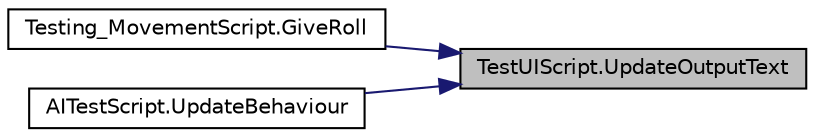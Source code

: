 digraph "TestUIScript.UpdateOutputText"
{
 // LATEX_PDF_SIZE
  edge [fontname="Helvetica",fontsize="10",labelfontname="Helvetica",labelfontsize="10"];
  node [fontname="Helvetica",fontsize="10",shape=record];
  rankdir="RL";
  Node1 [label="TestUIScript.UpdateOutputText",height=0.2,width=0.4,color="black", fillcolor="grey75", style="filled", fontcolor="black",tooltip=" "];
  Node1 -> Node2 [dir="back",color="midnightblue",fontsize="10",style="solid"];
  Node2 [label="Testing_MovementScript.GiveRoll",height=0.2,width=0.4,color="black", fillcolor="white", style="filled",URL="$class_testing___movement_script.html#a8bd90f3857ba3610ef23e0a5d7e4879a",tooltip="give a select value for the player roll"];
  Node1 -> Node3 [dir="back",color="midnightblue",fontsize="10",style="solid"];
  Node3 [label="AITestScript.UpdateBehaviour",height=0.2,width=0.4,color="black", fillcolor="white", style="filled",URL="$class_a_i_test_script.html#a7bc81e99da3c3f206cf38137f73c3b75",tooltip=" "];
}
